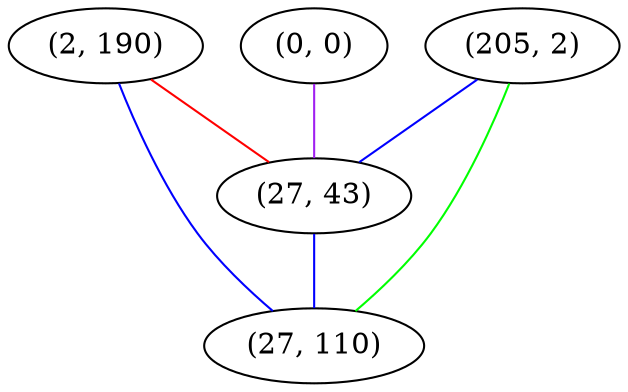 graph "" {
"(0, 0)";
"(2, 190)";
"(205, 2)";
"(27, 43)";
"(27, 110)";
"(0, 0)" -- "(27, 43)"  [color=purple, key=0, weight=4];
"(2, 190)" -- "(27, 43)"  [color=red, key=0, weight=1];
"(2, 190)" -- "(27, 110)"  [color=blue, key=0, weight=3];
"(205, 2)" -- "(27, 43)"  [color=blue, key=0, weight=3];
"(205, 2)" -- "(27, 110)"  [color=green, key=0, weight=2];
"(27, 43)" -- "(27, 110)"  [color=blue, key=0, weight=3];
}
